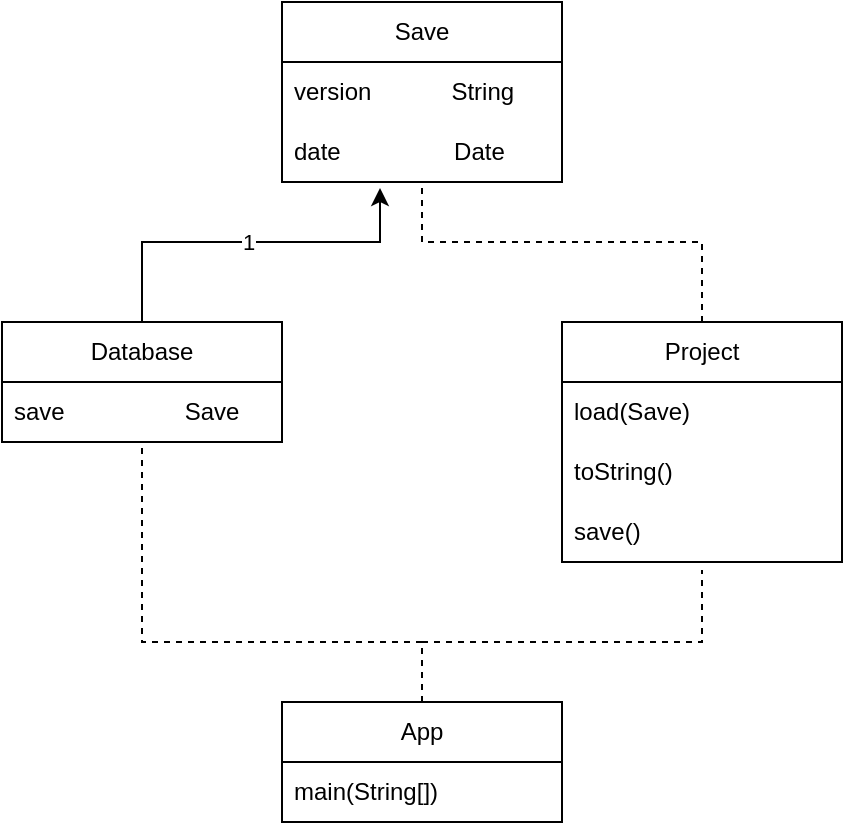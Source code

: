 <mxfile version="20.7.4" type="github">
  <diagram id="fBrD5fUfUHy9NsiM0SG7" name="Страница 1">
    <mxGraphModel dx="823" dy="526" grid="1" gridSize="10" guides="1" tooltips="1" connect="1" arrows="1" fold="1" page="1" pageScale="1" pageWidth="827" pageHeight="1169" math="0" shadow="0">
      <root>
        <mxCell id="0" />
        <mxCell id="1" parent="0" />
        <mxCell id="PFOtcm5y8SRYlK7n6Sjx-1" value="Save" style="swimlane;fontStyle=0;childLayout=stackLayout;horizontal=1;startSize=30;horizontalStack=0;resizeParent=1;resizeParentMax=0;resizeLast=0;collapsible=1;marginBottom=0;whiteSpace=wrap;html=1;" vertex="1" parent="1">
          <mxGeometry x="340" y="80" width="140" height="90" as="geometry" />
        </mxCell>
        <mxCell id="PFOtcm5y8SRYlK7n6Sjx-2" value="version&amp;nbsp; &amp;nbsp; &amp;nbsp; &amp;nbsp; &amp;nbsp; &amp;nbsp; String" style="text;strokeColor=none;fillColor=none;align=left;verticalAlign=middle;spacingLeft=4;spacingRight=4;overflow=hidden;points=[[0,0.5],[1,0.5]];portConstraint=eastwest;rotatable=0;whiteSpace=wrap;html=1;" vertex="1" parent="PFOtcm5y8SRYlK7n6Sjx-1">
          <mxGeometry y="30" width="140" height="30" as="geometry" />
        </mxCell>
        <mxCell id="PFOtcm5y8SRYlK7n6Sjx-3" value="date&amp;nbsp; &amp;nbsp; &amp;nbsp; &amp;nbsp; &amp;nbsp; &amp;nbsp; &amp;nbsp; &amp;nbsp; &amp;nbsp;Date" style="text;strokeColor=none;fillColor=none;align=left;verticalAlign=middle;spacingLeft=4;spacingRight=4;overflow=hidden;points=[[0,0.5],[1,0.5]];portConstraint=eastwest;rotatable=0;whiteSpace=wrap;html=1;" vertex="1" parent="PFOtcm5y8SRYlK7n6Sjx-1">
          <mxGeometry y="60" width="140" height="30" as="geometry" />
        </mxCell>
        <mxCell id="PFOtcm5y8SRYlK7n6Sjx-5" value="Project" style="swimlane;fontStyle=0;childLayout=stackLayout;horizontal=1;startSize=30;horizontalStack=0;resizeParent=1;resizeParentMax=0;resizeLast=0;collapsible=1;marginBottom=0;whiteSpace=wrap;html=1;" vertex="1" parent="1">
          <mxGeometry x="480" y="240" width="140" height="120" as="geometry" />
        </mxCell>
        <mxCell id="PFOtcm5y8SRYlK7n6Sjx-6" value="load(Save)" style="text;strokeColor=none;fillColor=none;align=left;verticalAlign=middle;spacingLeft=4;spacingRight=4;overflow=hidden;points=[[0,0.5],[1,0.5]];portConstraint=eastwest;rotatable=0;whiteSpace=wrap;html=1;" vertex="1" parent="PFOtcm5y8SRYlK7n6Sjx-5">
          <mxGeometry y="30" width="140" height="30" as="geometry" />
        </mxCell>
        <mxCell id="PFOtcm5y8SRYlK7n6Sjx-7" value="toString()" style="text;strokeColor=none;fillColor=none;align=left;verticalAlign=middle;spacingLeft=4;spacingRight=4;overflow=hidden;points=[[0,0.5],[1,0.5]];portConstraint=eastwest;rotatable=0;whiteSpace=wrap;html=1;" vertex="1" parent="PFOtcm5y8SRYlK7n6Sjx-5">
          <mxGeometry y="60" width="140" height="30" as="geometry" />
        </mxCell>
        <mxCell id="PFOtcm5y8SRYlK7n6Sjx-8" value="save()" style="text;strokeColor=none;fillColor=none;align=left;verticalAlign=middle;spacingLeft=4;spacingRight=4;overflow=hidden;points=[[0,0.5],[1,0.5]];portConstraint=eastwest;rotatable=0;whiteSpace=wrap;html=1;" vertex="1" parent="PFOtcm5y8SRYlK7n6Sjx-5">
          <mxGeometry y="90" width="140" height="30" as="geometry" />
        </mxCell>
        <mxCell id="PFOtcm5y8SRYlK7n6Sjx-9" value="Database" style="swimlane;fontStyle=0;childLayout=stackLayout;horizontal=1;startSize=30;horizontalStack=0;resizeParent=1;resizeParentMax=0;resizeLast=0;collapsible=1;marginBottom=0;whiteSpace=wrap;html=1;" vertex="1" parent="1">
          <mxGeometry x="200" y="240" width="140" height="60" as="geometry" />
        </mxCell>
        <mxCell id="PFOtcm5y8SRYlK7n6Sjx-10" value="save&amp;nbsp; &amp;nbsp; &amp;nbsp; &amp;nbsp; &amp;nbsp; &amp;nbsp; &amp;nbsp; &amp;nbsp; &amp;nbsp; Save" style="text;strokeColor=none;fillColor=none;align=left;verticalAlign=middle;spacingLeft=4;spacingRight=4;overflow=hidden;points=[[0,0.5],[1,0.5]];portConstraint=eastwest;rotatable=0;whiteSpace=wrap;html=1;" vertex="1" parent="PFOtcm5y8SRYlK7n6Sjx-9">
          <mxGeometry y="30" width="140" height="30" as="geometry" />
        </mxCell>
        <mxCell id="PFOtcm5y8SRYlK7n6Sjx-12" value="App" style="swimlane;fontStyle=0;childLayout=stackLayout;horizontal=1;startSize=30;horizontalStack=0;resizeParent=1;resizeParentMax=0;resizeLast=0;collapsible=1;marginBottom=0;whiteSpace=wrap;html=1;" vertex="1" parent="1">
          <mxGeometry x="340" y="430" width="140" height="60" as="geometry" />
        </mxCell>
        <mxCell id="PFOtcm5y8SRYlK7n6Sjx-13" value="main(String[])" style="text;strokeColor=none;fillColor=none;align=left;verticalAlign=middle;spacingLeft=4;spacingRight=4;overflow=hidden;points=[[0,0.5],[1,0.5]];portConstraint=eastwest;rotatable=0;whiteSpace=wrap;html=1;" vertex="1" parent="PFOtcm5y8SRYlK7n6Sjx-12">
          <mxGeometry y="30" width="140" height="30" as="geometry" />
        </mxCell>
        <mxCell id="PFOtcm5y8SRYlK7n6Sjx-14" value="" style="endArrow=none;dashed=1;html=1;rounded=0;exitX=0.5;exitY=0;exitDx=0;exitDy=0;entryX=0.5;entryY=1.133;entryDx=0;entryDy=0;entryPerimeter=0;" edge="1" parent="1" source="PFOtcm5y8SRYlK7n6Sjx-12" target="PFOtcm5y8SRYlK7n6Sjx-8">
          <mxGeometry width="50" height="50" relative="1" as="geometry">
            <mxPoint x="390" y="420" as="sourcePoint" />
            <mxPoint x="440" y="370" as="targetPoint" />
            <Array as="points">
              <mxPoint x="410" y="400" />
              <mxPoint x="550" y="400" />
            </Array>
          </mxGeometry>
        </mxCell>
        <mxCell id="PFOtcm5y8SRYlK7n6Sjx-15" value="" style="endArrow=none;dashed=1;html=1;rounded=0;exitX=0.5;exitY=0;exitDx=0;exitDy=0;entryX=0.5;entryY=1.033;entryDx=0;entryDy=0;entryPerimeter=0;" edge="1" parent="1" source="PFOtcm5y8SRYlK7n6Sjx-12" target="PFOtcm5y8SRYlK7n6Sjx-10">
          <mxGeometry width="50" height="50" relative="1" as="geometry">
            <mxPoint x="420" y="440" as="sourcePoint" />
            <mxPoint x="560" y="373.99" as="targetPoint" />
            <Array as="points">
              <mxPoint x="410" y="400" />
              <mxPoint x="270" y="400" />
            </Array>
          </mxGeometry>
        </mxCell>
        <mxCell id="PFOtcm5y8SRYlK7n6Sjx-16" value="" style="endArrow=none;dashed=1;html=1;rounded=0;exitX=0.5;exitY=0;exitDx=0;exitDy=0;entryX=0.5;entryY=1.1;entryDx=0;entryDy=0;entryPerimeter=0;" edge="1" parent="1" source="PFOtcm5y8SRYlK7n6Sjx-5" target="PFOtcm5y8SRYlK7n6Sjx-3">
          <mxGeometry width="50" height="50" relative="1" as="geometry">
            <mxPoint x="420" y="440" as="sourcePoint" />
            <mxPoint x="280" y="310.99" as="targetPoint" />
            <Array as="points">
              <mxPoint x="550" y="200" />
              <mxPoint x="410" y="200" />
            </Array>
          </mxGeometry>
        </mxCell>
        <mxCell id="PFOtcm5y8SRYlK7n6Sjx-17" value="" style="endArrow=classic;html=1;rounded=0;exitX=0.5;exitY=0;exitDx=0;exitDy=0;entryX=0.35;entryY=1.1;entryDx=0;entryDy=0;entryPerimeter=0;" edge="1" parent="1" source="PFOtcm5y8SRYlK7n6Sjx-9" target="PFOtcm5y8SRYlK7n6Sjx-3">
          <mxGeometry relative="1" as="geometry">
            <mxPoint x="360" y="390" as="sourcePoint" />
            <mxPoint x="460" y="390" as="targetPoint" />
            <Array as="points">
              <mxPoint x="270" y="200" />
              <mxPoint x="389" y="200" />
            </Array>
          </mxGeometry>
        </mxCell>
        <mxCell id="PFOtcm5y8SRYlK7n6Sjx-18" value="1" style="edgeLabel;resizable=0;html=1;align=center;verticalAlign=middle;" connectable="0" vertex="1" parent="PFOtcm5y8SRYlK7n6Sjx-17">
          <mxGeometry relative="1" as="geometry" />
        </mxCell>
      </root>
    </mxGraphModel>
  </diagram>
</mxfile>
